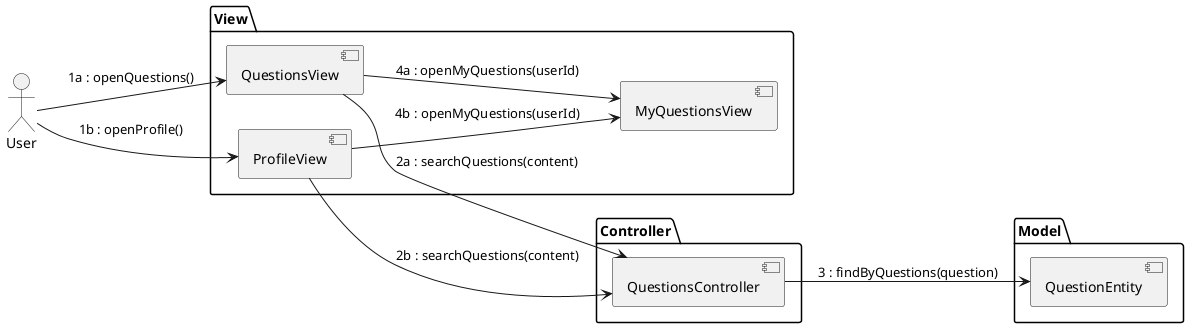 @startuml

left to right direction

actor User

package View {
    [QuestionsView]
    [ProfileView]
    [MyQuestionsView]
}

package Controller {
    [QuestionsController]
}

package Model {
    [QuestionEntity]
}

User --> [QuestionsView] : 1a : openQuestions()
User --> [ProfileView] : 1b : openProfile()
ProfileView --> [MyQuestionsView] : 4b : openMyQuestions(userId)
[QuestionsView] --> [MyQuestionsView] : 4a : openMyQuestions(userId)

[QuestionsView] --> [QuestionsController] : 2a : searchQuestions(content)
[ProfileView] --> [QuestionsController] : 2b : searchQuestions(content)

[QuestionsController] --> [QuestionEntity] : 3 : findByQuestions(question)
@enduml
